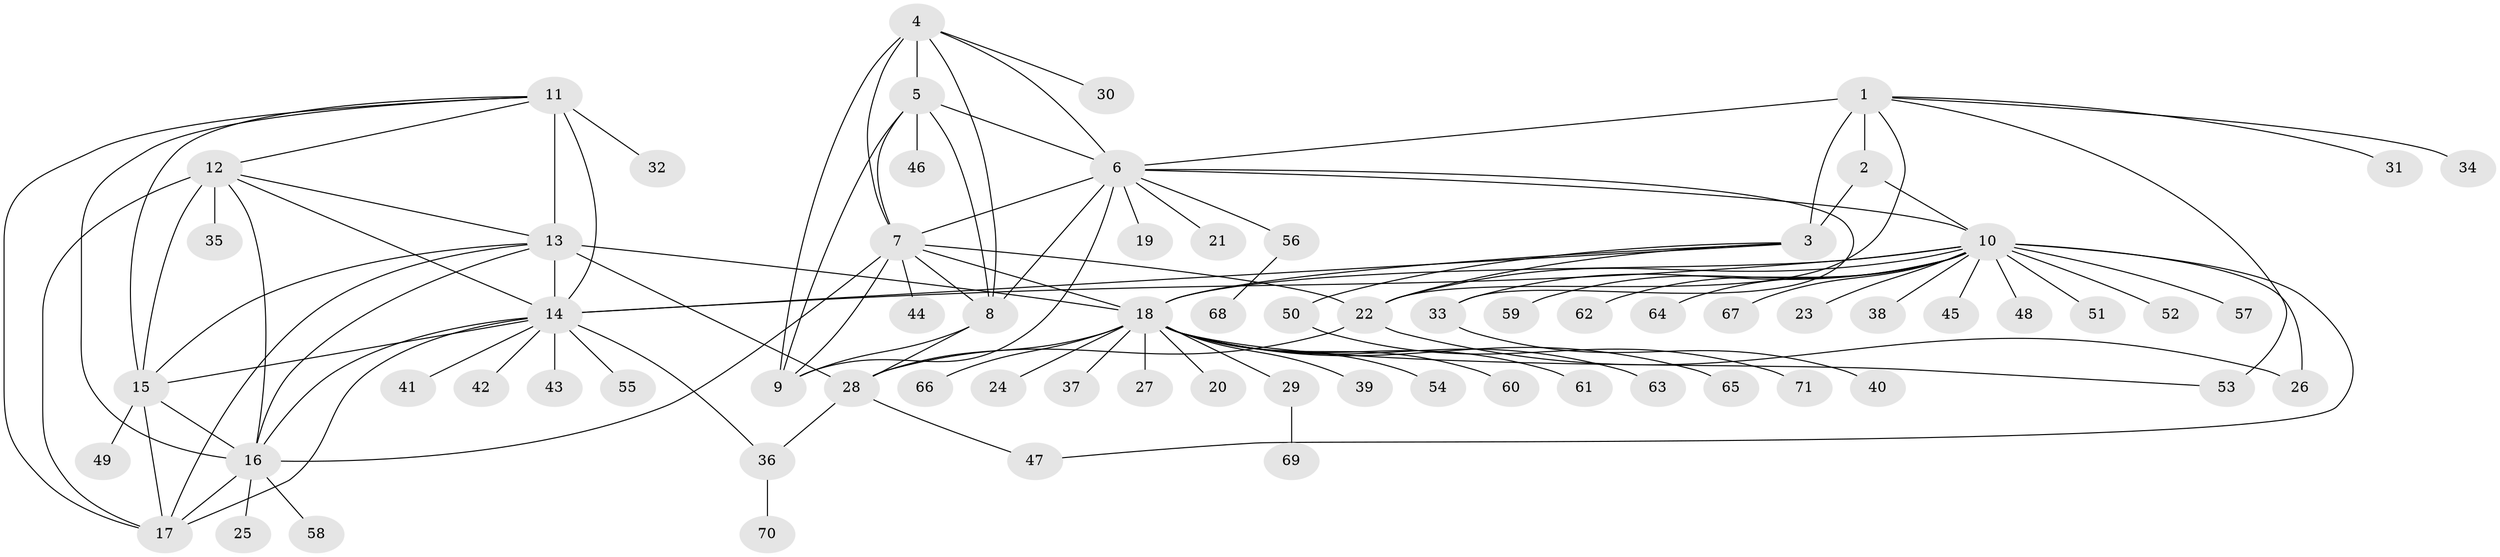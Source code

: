 // original degree distribution, {8: 0.06338028169014084, 9: 0.02112676056338028, 7: 0.04225352112676056, 11: 0.04225352112676056, 6: 0.014084507042253521, 13: 0.007042253521126761, 12: 0.02112676056338028, 14: 0.007042253521126761, 10: 0.02112676056338028, 16: 0.007042253521126761, 15: 0.007042253521126761, 1: 0.6408450704225352, 2: 0.08450704225352113, 4: 0.007042253521126761, 3: 0.014084507042253521}
// Generated by graph-tools (version 1.1) at 2025/37/03/09/25 02:37:41]
// undirected, 71 vertices, 113 edges
graph export_dot {
graph [start="1"]
  node [color=gray90,style=filled];
  1;
  2;
  3;
  4;
  5;
  6;
  7;
  8;
  9;
  10;
  11;
  12;
  13;
  14;
  15;
  16;
  17;
  18;
  19;
  20;
  21;
  22;
  23;
  24;
  25;
  26;
  27;
  28;
  29;
  30;
  31;
  32;
  33;
  34;
  35;
  36;
  37;
  38;
  39;
  40;
  41;
  42;
  43;
  44;
  45;
  46;
  47;
  48;
  49;
  50;
  51;
  52;
  53;
  54;
  55;
  56;
  57;
  58;
  59;
  60;
  61;
  62;
  63;
  64;
  65;
  66;
  67;
  68;
  69;
  70;
  71;
  1 -- 2 [weight=5.0];
  1 -- 3 [weight=5.0];
  1 -- 6 [weight=1.0];
  1 -- 22 [weight=1.0];
  1 -- 31 [weight=1.0];
  1 -- 34 [weight=2.0];
  1 -- 53 [weight=5.0];
  2 -- 3 [weight=1.0];
  2 -- 10 [weight=1.0];
  3 -- 14 [weight=1.0];
  3 -- 18 [weight=1.0];
  3 -- 22 [weight=1.0];
  3 -- 50 [weight=1.0];
  4 -- 5 [weight=2.0];
  4 -- 6 [weight=1.0];
  4 -- 7 [weight=1.0];
  4 -- 8 [weight=1.0];
  4 -- 9 [weight=1.0];
  4 -- 30 [weight=1.0];
  5 -- 6 [weight=2.0];
  5 -- 7 [weight=2.0];
  5 -- 8 [weight=2.0];
  5 -- 9 [weight=2.0];
  5 -- 46 [weight=3.0];
  6 -- 7 [weight=1.0];
  6 -- 8 [weight=1.0];
  6 -- 9 [weight=1.0];
  6 -- 10 [weight=1.0];
  6 -- 19 [weight=1.0];
  6 -- 21 [weight=1.0];
  6 -- 33 [weight=1.0];
  6 -- 56 [weight=1.0];
  7 -- 8 [weight=1.0];
  7 -- 9 [weight=1.0];
  7 -- 16 [weight=1.0];
  7 -- 18 [weight=1.0];
  7 -- 22 [weight=1.0];
  7 -- 44 [weight=1.0];
  8 -- 9 [weight=1.0];
  8 -- 28 [weight=1.0];
  10 -- 14 [weight=2.0];
  10 -- 18 [weight=1.0];
  10 -- 22 [weight=1.0];
  10 -- 23 [weight=1.0];
  10 -- 26 [weight=5.0];
  10 -- 33 [weight=1.0];
  10 -- 38 [weight=1.0];
  10 -- 45 [weight=1.0];
  10 -- 47 [weight=1.0];
  10 -- 48 [weight=2.0];
  10 -- 51 [weight=3.0];
  10 -- 52 [weight=1.0];
  10 -- 57 [weight=1.0];
  10 -- 59 [weight=1.0];
  10 -- 62 [weight=1.0];
  10 -- 64 [weight=1.0];
  10 -- 67 [weight=1.0];
  11 -- 12 [weight=1.0];
  11 -- 13 [weight=1.0];
  11 -- 14 [weight=1.0];
  11 -- 15 [weight=1.0];
  11 -- 16 [weight=1.0];
  11 -- 17 [weight=1.0];
  11 -- 32 [weight=3.0];
  12 -- 13 [weight=1.0];
  12 -- 14 [weight=1.0];
  12 -- 15 [weight=1.0];
  12 -- 16 [weight=1.0];
  12 -- 17 [weight=1.0];
  12 -- 35 [weight=3.0];
  13 -- 14 [weight=1.0];
  13 -- 15 [weight=1.0];
  13 -- 16 [weight=1.0];
  13 -- 17 [weight=1.0];
  13 -- 18 [weight=1.0];
  13 -- 28 [weight=8.0];
  14 -- 15 [weight=1.0];
  14 -- 16 [weight=1.0];
  14 -- 17 [weight=1.0];
  14 -- 36 [weight=1.0];
  14 -- 41 [weight=1.0];
  14 -- 42 [weight=1.0];
  14 -- 43 [weight=1.0];
  14 -- 55 [weight=1.0];
  15 -- 16 [weight=1.0];
  15 -- 17 [weight=1.0];
  15 -- 49 [weight=1.0];
  16 -- 17 [weight=1.0];
  16 -- 25 [weight=1.0];
  16 -- 58 [weight=1.0];
  18 -- 20 [weight=1.0];
  18 -- 24 [weight=1.0];
  18 -- 27 [weight=4.0];
  18 -- 28 [weight=1.0];
  18 -- 29 [weight=1.0];
  18 -- 37 [weight=1.0];
  18 -- 39 [weight=1.0];
  18 -- 53 [weight=1.0];
  18 -- 54 [weight=1.0];
  18 -- 60 [weight=2.0];
  18 -- 61 [weight=1.0];
  18 -- 63 [weight=2.0];
  18 -- 65 [weight=1.0];
  18 -- 66 [weight=1.0];
  22 -- 26 [weight=1.0];
  22 -- 28 [weight=1.0];
  28 -- 36 [weight=1.0];
  28 -- 47 [weight=1.0];
  29 -- 69 [weight=1.0];
  33 -- 40 [weight=1.0];
  36 -- 70 [weight=1.0];
  50 -- 71 [weight=1.0];
  56 -- 68 [weight=1.0];
}
